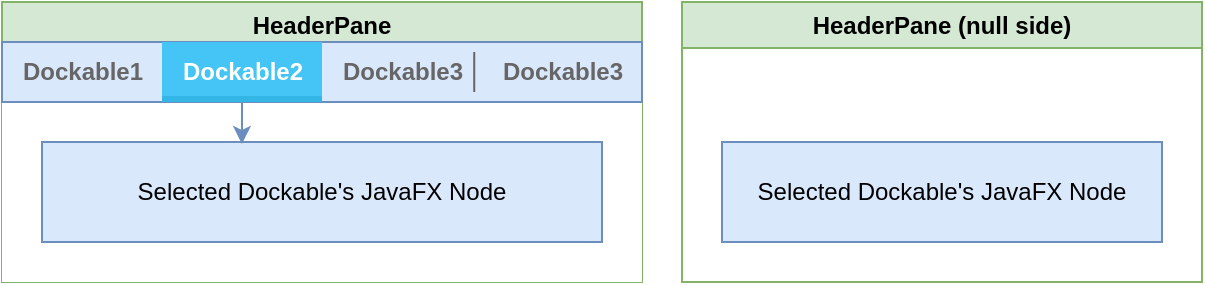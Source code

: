 <mxfile version="26.2.2">
  <diagram name="Page-1" id="dQ3_nkjfHzIPM96NH0KZ">
    <mxGraphModel dx="1428" dy="849" grid="1" gridSize="10" guides="1" tooltips="1" connect="1" arrows="1" fold="1" page="1" pageScale="1" pageWidth="850" pageHeight="1100" math="0" shadow="0">
      <root>
        <mxCell id="0" />
        <mxCell id="1" parent="0" />
        <mxCell id="kNImfEx8NlwNqKggTJPn-5" value="" style="rounded=0;whiteSpace=wrap;html=1;strokeColor=none;" parent="1" vertex="1">
          <mxGeometry x="380" y="40" width="260" height="130" as="geometry" />
        </mxCell>
        <mxCell id="Pcxero0CiSbf2tbfJ2MJ-60" value="HeaderPane" style="swimlane;whiteSpace=wrap;html=1;startSize=23;fillColor=#d5e8d4;strokeColor=#82b366;" parent="1" vertex="1">
          <mxGeometry x="40" y="30" width="320" height="140" as="geometry" />
        </mxCell>
        <mxCell id="Pcxero0CiSbf2tbfJ2MJ-82" value="" style="rounded=0;whiteSpace=wrap;html=1;strokeColor=none;" parent="Pcxero0CiSbf2tbfJ2MJ-60" vertex="1">
          <mxGeometry y="50" width="320" height="90" as="geometry" />
        </mxCell>
        <mxCell id="Pcxero0CiSbf2tbfJ2MJ-61" value="" style="strokeWidth=1;html=1;shadow=0;dashed=0;shape=mxgraph.android.rrect;rSize=0;fillColor=#dae8fc;strokeColor=#6c8ebf;" parent="Pcxero0CiSbf2tbfJ2MJ-60" vertex="1">
          <mxGeometry y="20" width="320" height="30" as="geometry" />
        </mxCell>
        <mxCell id="Pcxero0CiSbf2tbfJ2MJ-62" value="Dockable1" style="strokeWidth=1;html=1;shadow=0;dashed=0;shape=mxgraph.android.anchor;fontStyle=1;fontColor=#666666;" parent="Pcxero0CiSbf2tbfJ2MJ-61" vertex="1">
          <mxGeometry width="80" height="30" as="geometry" />
        </mxCell>
        <mxCell id="Pcxero0CiSbf2tbfJ2MJ-63" value="Dockable2" style="strokeWidth=1;html=1;shadow=0;dashed=0;shape=mxgraph.android.rrect;rSize=0;fontStyle=1;fillColor=#44c5f5;strokeColor=none;fontColor=#ffffff;" parent="Pcxero0CiSbf2tbfJ2MJ-61" vertex="1">
          <mxGeometry x="80" width="80" height="30" as="geometry" />
        </mxCell>
        <mxCell id="Pcxero0CiSbf2tbfJ2MJ-64" value="" style="strokeWidth=1;html=1;shadow=0;dashed=0;shape=mxgraph.android.rrect;rSize=0;fillColor=#33b5e5;strokeColor=none;" parent="Pcxero0CiSbf2tbfJ2MJ-63" vertex="1">
          <mxGeometry y="27" width="80" height="3" as="geometry" />
        </mxCell>
        <mxCell id="Pcxero0CiSbf2tbfJ2MJ-65" value="Dockable3" style="strokeWidth=1;html=1;shadow=0;dashed=0;shape=mxgraph.android.anchor;fontStyle=1;fontColor=#666666;" parent="Pcxero0CiSbf2tbfJ2MJ-61" vertex="1">
          <mxGeometry x="160" width="80" height="30" as="geometry" />
        </mxCell>
        <mxCell id="Pcxero0CiSbf2tbfJ2MJ-66" value="Dockable3" style="strokeWidth=1;html=1;shadow=0;dashed=0;shape=mxgraph.android.anchor;fontStyle=1;fontColor=#666666;" parent="Pcxero0CiSbf2tbfJ2MJ-61" vertex="1">
          <mxGeometry x="240" width="80" height="30" as="geometry" />
        </mxCell>
        <mxCell id="Pcxero0CiSbf2tbfJ2MJ-67" value="" style="shape=line;strokeColor=#666666;direction=south;" parent="Pcxero0CiSbf2tbfJ2MJ-61" vertex="1">
          <mxGeometry x="227.459" y="5" width="17.297" height="20" as="geometry" />
        </mxCell>
        <mxCell id="Pcxero0CiSbf2tbfJ2MJ-68" value="Selected Dockable&#39;s JavaFX Node" style="rounded=0;whiteSpace=wrap;html=1;direction=west;horizontal=1;fillColor=#dae8fc;strokeColor=#6c8ebf;" parent="Pcxero0CiSbf2tbfJ2MJ-60" vertex="1">
          <mxGeometry x="20" y="70" width="280" height="50" as="geometry" />
        </mxCell>
        <mxCell id="Pcxero0CiSbf2tbfJ2MJ-69" style="edgeStyle=orthogonalEdgeStyle;rounded=0;orthogonalLoop=1;jettySize=auto;html=1;entryX=0.643;entryY=0.98;entryDx=0;entryDy=0;entryPerimeter=0;fillColor=#dae8fc;strokeColor=#6c8ebf;" parent="Pcxero0CiSbf2tbfJ2MJ-60" source="Pcxero0CiSbf2tbfJ2MJ-63" target="Pcxero0CiSbf2tbfJ2MJ-68" edge="1">
          <mxGeometry relative="1" as="geometry" />
        </mxCell>
        <mxCell id="kNImfEx8NlwNqKggTJPn-4" value="HeaderPane (null side)" style="swimlane;whiteSpace=wrap;html=1;startSize=23;fillColor=#d5e8d4;strokeColor=#82b366;" parent="1" vertex="1">
          <mxGeometry x="380" y="30" width="260" height="140" as="geometry" />
        </mxCell>
        <mxCell id="kNImfEx8NlwNqKggTJPn-13" value="Selected Dockable&#39;s JavaFX Node" style="rounded=0;whiteSpace=wrap;html=1;direction=west;horizontal=1;fillColor=#dae8fc;strokeColor=#6c8ebf;" parent="kNImfEx8NlwNqKggTJPn-4" vertex="1">
          <mxGeometry x="20" y="70" width="220" height="50" as="geometry" />
        </mxCell>
      </root>
    </mxGraphModel>
  </diagram>
</mxfile>
